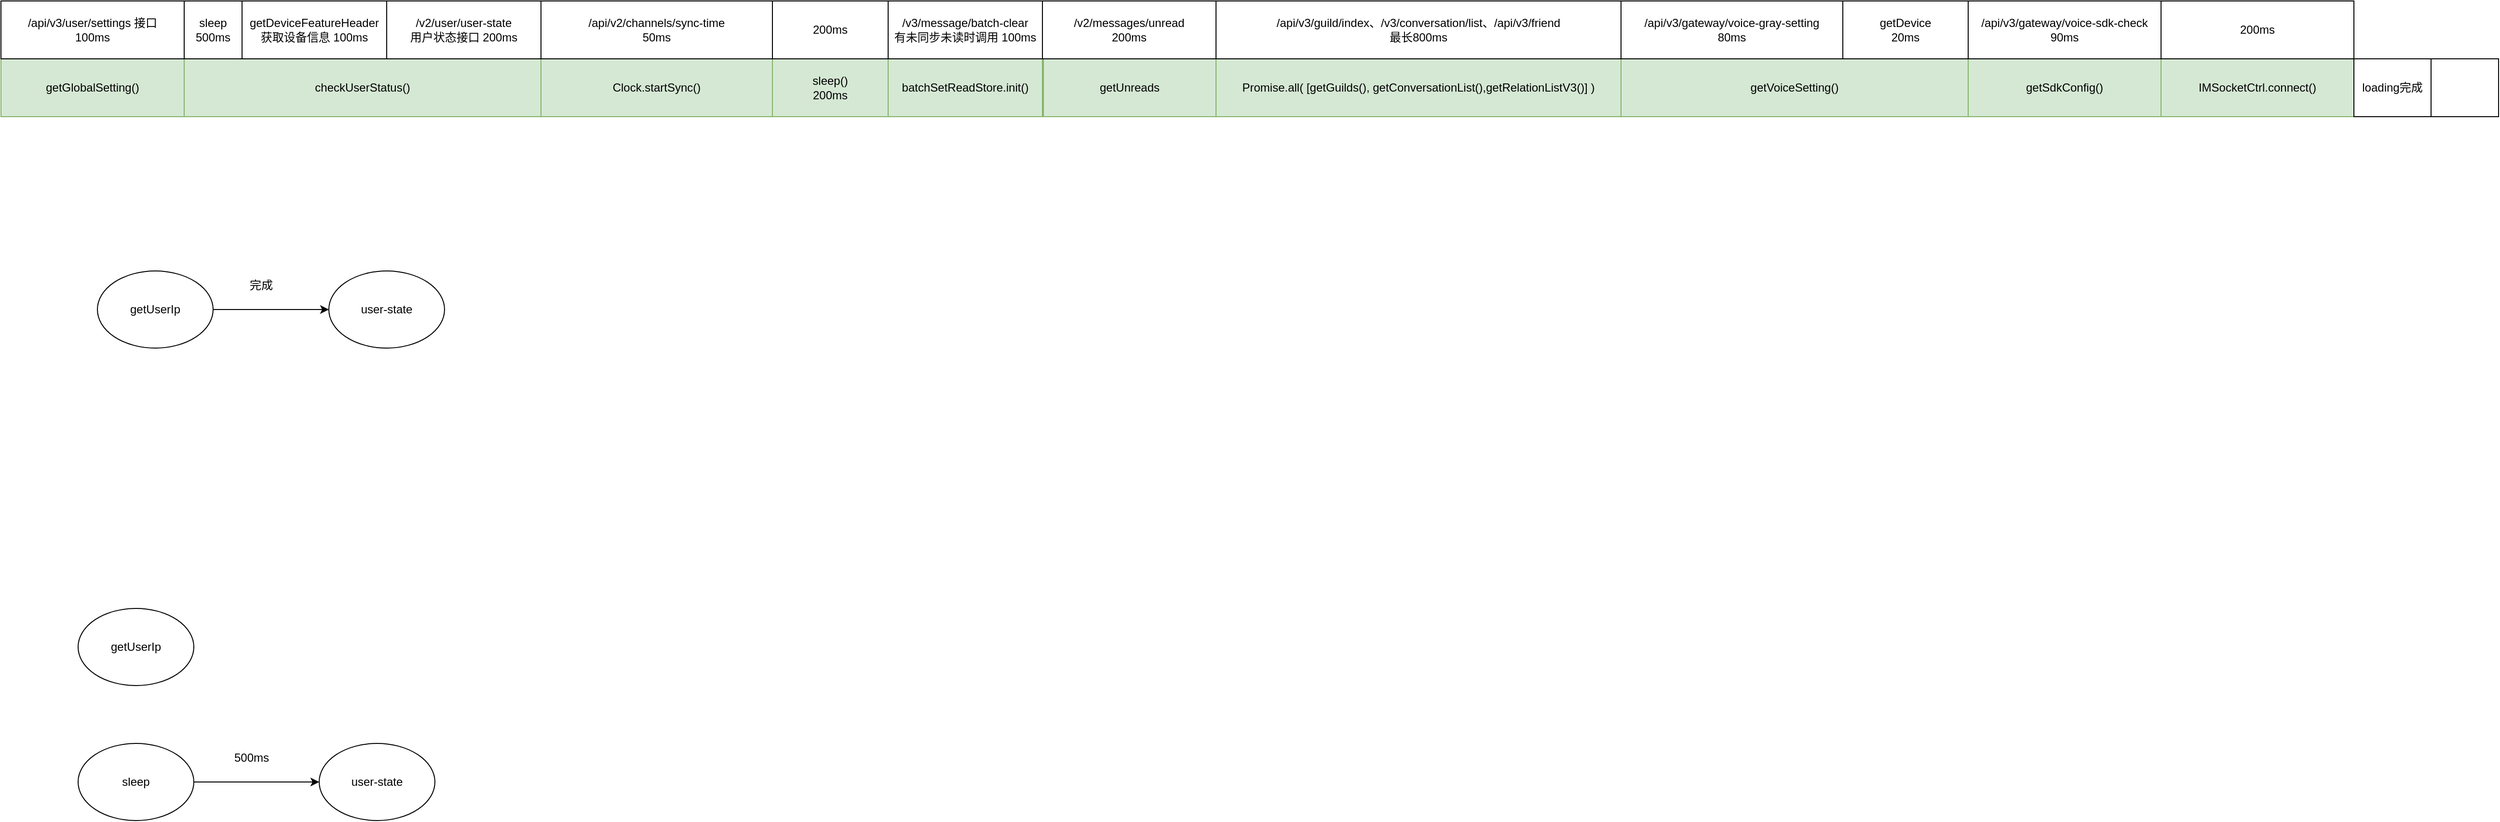 <mxfile version="24.0.7" type="github">
  <diagram name="第 1 页" id="4bKVYmp6gC8IJLYEQT4g">
    <mxGraphModel dx="594" dy="417" grid="1" gridSize="10" guides="1" tooltips="1" connect="1" arrows="1" fold="1" page="1" pageScale="1" pageWidth="827" pageHeight="1169" math="0" shadow="0">
      <root>
        <mxCell id="0" />
        <mxCell id="1" parent="0" />
        <mxCell id="SrKpxrNgZF3burnjYcv5-1" value="" style="rounded=0;whiteSpace=wrap;html=1;" parent="1" vertex="1">
          <mxGeometry x="40" y="320" width="2590" height="60" as="geometry" />
        </mxCell>
        <mxCell id="SrKpxrNgZF3burnjYcv5-2" value="getGlobalSetting()" style="rounded=0;whiteSpace=wrap;html=1;fillColor=#d5e8d4;strokeColor=#82b366;" parent="1" vertex="1">
          <mxGeometry x="40" y="320" width="190" height="60" as="geometry" />
        </mxCell>
        <mxCell id="SrKpxrNgZF3burnjYcv5-6" value="checkUserStatus()" style="rounded=0;whiteSpace=wrap;html=1;fillColor=#d5e8d4;strokeColor=#82b366;" parent="1" vertex="1">
          <mxGeometry x="230" y="320" width="370" height="60" as="geometry" />
        </mxCell>
        <mxCell id="SrKpxrNgZF3burnjYcv5-7" value="&lt;div&gt;/api/v3/user/settings 接口&lt;/div&gt;&lt;div&gt;100ms&lt;/div&gt;" style="rounded=0;whiteSpace=wrap;html=1;" parent="1" vertex="1">
          <mxGeometry x="40" y="260" width="190" height="60" as="geometry" />
        </mxCell>
        <mxCell id="SrKpxrNgZF3burnjYcv5-8" value="" style="rounded=0;whiteSpace=wrap;html=1;" parent="1" vertex="1">
          <mxGeometry x="230" y="260" width="370" height="60" as="geometry" />
        </mxCell>
        <mxCell id="SrKpxrNgZF3burnjYcv5-9" value="sleep 500ms" style="rounded=0;whiteSpace=wrap;html=1;" parent="1" vertex="1">
          <mxGeometry x="230" y="260" width="60" height="60" as="geometry" />
        </mxCell>
        <mxCell id="SrKpxrNgZF3burnjYcv5-10" value="getDeviceFeatureHeader&lt;br&gt;获取设备信息 100ms" style="rounded=0;whiteSpace=wrap;html=1;" parent="1" vertex="1">
          <mxGeometry x="290" y="260" width="150" height="60" as="geometry" />
        </mxCell>
        <mxCell id="SrKpxrNgZF3burnjYcv5-11" value="/v2/user/user-state&lt;br&gt;用户状态接口 200ms" style="rounded=0;whiteSpace=wrap;html=1;" parent="1" vertex="1">
          <mxGeometry x="440" y="260" width="160" height="60" as="geometry" />
        </mxCell>
        <mxCell id="SrKpxrNgZF3burnjYcv5-12" value="Clock.startSync()" style="rounded=0;whiteSpace=wrap;html=1;fillColor=#d5e8d4;strokeColor=#82b366;" parent="1" vertex="1">
          <mxGeometry x="600" y="320" width="240" height="60" as="geometry" />
        </mxCell>
        <mxCell id="SrKpxrNgZF3burnjYcv5-13" value="/api/v2/channels/sync-time&lt;br&gt;50ms" style="rounded=0;whiteSpace=wrap;html=1;" parent="1" vertex="1">
          <mxGeometry x="600" y="260" width="240" height="60" as="geometry" />
        </mxCell>
        <mxCell id="SrKpxrNgZF3burnjYcv5-15" value="sleep()&lt;br&gt;200ms" style="rounded=0;whiteSpace=wrap;html=1;fillColor=#d5e8d4;strokeColor=#82b366;" parent="1" vertex="1">
          <mxGeometry x="840" y="320" width="120" height="60" as="geometry" />
        </mxCell>
        <mxCell id="SrKpxrNgZF3burnjYcv5-20" value="batchSetReadStore.init()" style="rounded=0;whiteSpace=wrap;html=1;fillColor=#d5e8d4;strokeColor=#82b366;" parent="1" vertex="1">
          <mxGeometry x="960" y="320" width="160" height="60" as="geometry" />
        </mxCell>
        <mxCell id="SrKpxrNgZF3burnjYcv5-21" value="getUnreads" style="rounded=0;whiteSpace=wrap;html=1;fillColor=#d5e8d4;strokeColor=#82b366;" parent="1" vertex="1">
          <mxGeometry x="1121" y="320" width="179" height="60" as="geometry" />
        </mxCell>
        <mxCell id="SrKpxrNgZF3burnjYcv5-22" value="/v2/messages/unread&lt;br&gt;200ms" style="rounded=0;whiteSpace=wrap;html=1;" parent="1" vertex="1">
          <mxGeometry x="1120" y="260" width="180" height="60" as="geometry" />
        </mxCell>
        <mxCell id="SrKpxrNgZF3burnjYcv5-23" value="/v3/message/batch-clear&lt;br&gt;有未同步未读时调用 100ms" style="rounded=0;whiteSpace=wrap;html=1;" parent="1" vertex="1">
          <mxGeometry x="960" y="260" width="160" height="60" as="geometry" />
        </mxCell>
        <mxCell id="SrKpxrNgZF3burnjYcv5-24" value="200ms" style="rounded=0;whiteSpace=wrap;html=1;" parent="1" vertex="1">
          <mxGeometry x="840" y="260" width="120" height="60" as="geometry" />
        </mxCell>
        <mxCell id="SrKpxrNgZF3burnjYcv5-25" value="Promise.all( [getGuilds(), getConversationList(),getRelationListV3()] )" style="rounded=0;whiteSpace=wrap;html=1;fillColor=#d5e8d4;strokeColor=#82b366;" parent="1" vertex="1">
          <mxGeometry x="1300" y="320" width="420" height="60" as="geometry" />
        </mxCell>
        <mxCell id="SrKpxrNgZF3burnjYcv5-26" value="/api/v3/guild/index、/v3/conversation/list、/api/v3/friend&lt;br&gt;最长800ms" style="rounded=0;whiteSpace=wrap;html=1;" parent="1" vertex="1">
          <mxGeometry x="1300" y="260" width="420" height="60" as="geometry" />
        </mxCell>
        <mxCell id="SrKpxrNgZF3burnjYcv5-27" value="getVoiceSetting()" style="rounded=0;whiteSpace=wrap;html=1;fillColor=#d5e8d4;strokeColor=#82b366;" parent="1" vertex="1">
          <mxGeometry x="1720" y="320" width="360" height="60" as="geometry" />
        </mxCell>
        <mxCell id="SrKpxrNgZF3burnjYcv5-28" value="/api/v3/gateway/voice-gray-setting&lt;br&gt;80ms" style="rounded=0;whiteSpace=wrap;html=1;" parent="1" vertex="1">
          <mxGeometry x="1720" y="260" width="230" height="60" as="geometry" />
        </mxCell>
        <mxCell id="SrKpxrNgZF3burnjYcv5-29" value="getDevice&lt;br&gt;20ms" style="rounded=0;whiteSpace=wrap;html=1;" parent="1" vertex="1">
          <mxGeometry x="1950" y="260" width="130" height="60" as="geometry" />
        </mxCell>
        <mxCell id="SrKpxrNgZF3burnjYcv5-30" value="getSdkConfig()" style="rounded=0;whiteSpace=wrap;html=1;fillColor=#d5e8d4;strokeColor=#82b366;" parent="1" vertex="1">
          <mxGeometry x="2080" y="320" width="200" height="60" as="geometry" />
        </mxCell>
        <mxCell id="SrKpxrNgZF3burnjYcv5-31" value="/api/v3/gateway/voice-sdk-check&lt;br&gt;90ms" style="rounded=0;whiteSpace=wrap;html=1;" parent="1" vertex="1">
          <mxGeometry x="2080" y="260" width="200" height="60" as="geometry" />
        </mxCell>
        <mxCell id="SrKpxrNgZF3burnjYcv5-32" value="IMSocketCtrl.connect()" style="rounded=0;whiteSpace=wrap;html=1;fillColor=#d5e8d4;strokeColor=#82b366;" parent="1" vertex="1">
          <mxGeometry x="2280" y="320" width="200" height="60" as="geometry" />
        </mxCell>
        <mxCell id="SrKpxrNgZF3burnjYcv5-33" value="200ms" style="rounded=0;whiteSpace=wrap;html=1;" parent="1" vertex="1">
          <mxGeometry x="2280" y="260" width="200" height="60" as="geometry" />
        </mxCell>
        <mxCell id="SrKpxrNgZF3burnjYcv5-34" value="loading完成" style="rounded=0;whiteSpace=wrap;html=1;" parent="1" vertex="1">
          <mxGeometry x="2480" y="320" width="80" height="60" as="geometry" />
        </mxCell>
        <mxCell id="pUlWCuJQy-zWhuZY4_I1-5" style="edgeStyle=orthogonalEdgeStyle;rounded=0;orthogonalLoop=1;jettySize=auto;html=1;exitX=1;exitY=0.5;exitDx=0;exitDy=0;entryX=0;entryY=0.5;entryDx=0;entryDy=0;" edge="1" parent="1" source="pUlWCuJQy-zWhuZY4_I1-3" target="pUlWCuJQy-zWhuZY4_I1-4">
          <mxGeometry relative="1" as="geometry" />
        </mxCell>
        <mxCell id="pUlWCuJQy-zWhuZY4_I1-3" value="getUserIp" style="ellipse;whiteSpace=wrap;html=1;" vertex="1" parent="1">
          <mxGeometry x="140" y="540" width="120" height="80" as="geometry" />
        </mxCell>
        <mxCell id="pUlWCuJQy-zWhuZY4_I1-4" value="user-state" style="ellipse;whiteSpace=wrap;html=1;" vertex="1" parent="1">
          <mxGeometry x="380" y="540" width="120" height="80" as="geometry" />
        </mxCell>
        <mxCell id="pUlWCuJQy-zWhuZY4_I1-6" value="完成" style="text;html=1;align=center;verticalAlign=middle;whiteSpace=wrap;rounded=0;" vertex="1" parent="1">
          <mxGeometry x="280" y="540" width="60" height="30" as="geometry" />
        </mxCell>
        <mxCell id="pUlWCuJQy-zWhuZY4_I1-7" value="getUserIp" style="ellipse;whiteSpace=wrap;html=1;" vertex="1" parent="1">
          <mxGeometry x="120" y="890" width="120" height="80" as="geometry" />
        </mxCell>
        <mxCell id="pUlWCuJQy-zWhuZY4_I1-8" value="user-state" style="ellipse;whiteSpace=wrap;html=1;" vertex="1" parent="1">
          <mxGeometry x="370" y="1030" width="120" height="80" as="geometry" />
        </mxCell>
        <mxCell id="pUlWCuJQy-zWhuZY4_I1-10" style="edgeStyle=orthogonalEdgeStyle;rounded=0;orthogonalLoop=1;jettySize=auto;html=1;exitX=1;exitY=0.5;exitDx=0;exitDy=0;entryX=0;entryY=0.5;entryDx=0;entryDy=0;" edge="1" parent="1" source="pUlWCuJQy-zWhuZY4_I1-9" target="pUlWCuJQy-zWhuZY4_I1-8">
          <mxGeometry relative="1" as="geometry" />
        </mxCell>
        <mxCell id="pUlWCuJQy-zWhuZY4_I1-9" value="sleep" style="ellipse;whiteSpace=wrap;html=1;" vertex="1" parent="1">
          <mxGeometry x="120" y="1030" width="120" height="80" as="geometry" />
        </mxCell>
        <mxCell id="pUlWCuJQy-zWhuZY4_I1-11" value="500ms" style="text;html=1;align=center;verticalAlign=middle;whiteSpace=wrap;rounded=0;" vertex="1" parent="1">
          <mxGeometry x="270" y="1030" width="60" height="30" as="geometry" />
        </mxCell>
      </root>
    </mxGraphModel>
  </diagram>
</mxfile>
